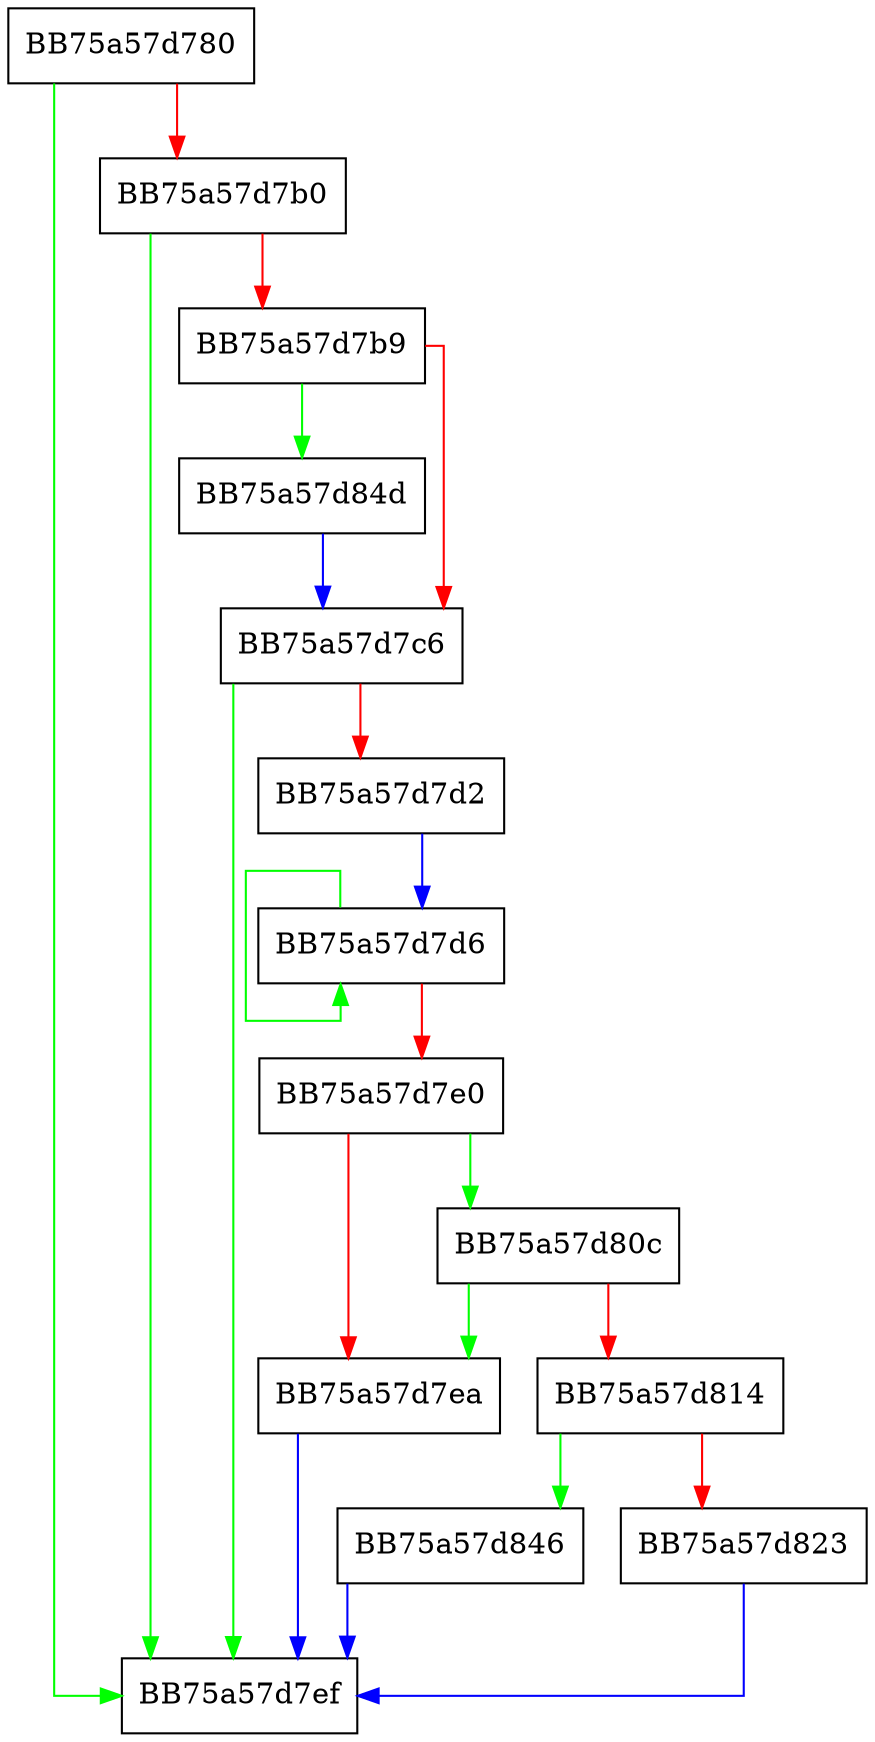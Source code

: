digraph FindFirst {
  node [shape="box"];
  graph [splines=ortho];
  BB75a57d780 -> BB75a57d7ef [color="green"];
  BB75a57d780 -> BB75a57d7b0 [color="red"];
  BB75a57d7b0 -> BB75a57d7ef [color="green"];
  BB75a57d7b0 -> BB75a57d7b9 [color="red"];
  BB75a57d7b9 -> BB75a57d84d [color="green"];
  BB75a57d7b9 -> BB75a57d7c6 [color="red"];
  BB75a57d7c6 -> BB75a57d7ef [color="green"];
  BB75a57d7c6 -> BB75a57d7d2 [color="red"];
  BB75a57d7d2 -> BB75a57d7d6 [color="blue"];
  BB75a57d7d6 -> BB75a57d7d6 [color="green"];
  BB75a57d7d6 -> BB75a57d7e0 [color="red"];
  BB75a57d7e0 -> BB75a57d80c [color="green"];
  BB75a57d7e0 -> BB75a57d7ea [color="red"];
  BB75a57d7ea -> BB75a57d7ef [color="blue"];
  BB75a57d80c -> BB75a57d7ea [color="green"];
  BB75a57d80c -> BB75a57d814 [color="red"];
  BB75a57d814 -> BB75a57d846 [color="green"];
  BB75a57d814 -> BB75a57d823 [color="red"];
  BB75a57d823 -> BB75a57d7ef [color="blue"];
  BB75a57d846 -> BB75a57d7ef [color="blue"];
  BB75a57d84d -> BB75a57d7c6 [color="blue"];
}